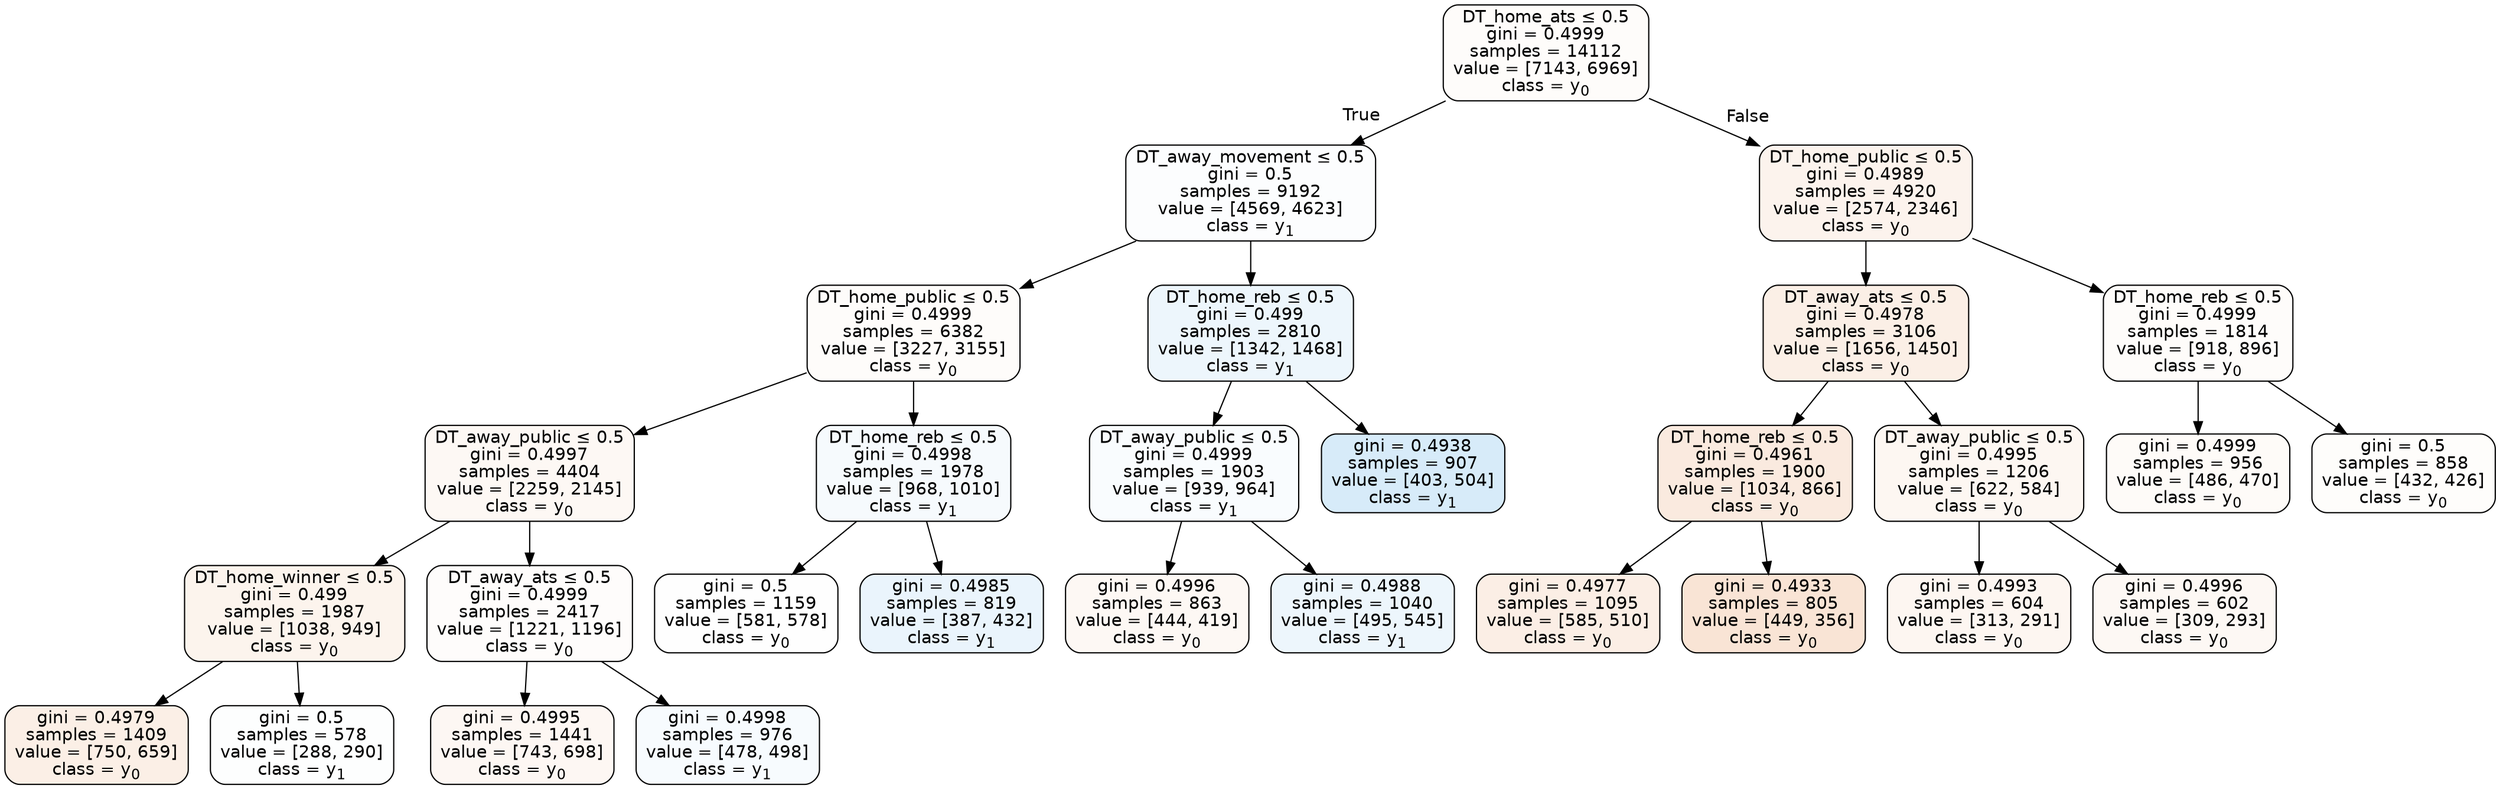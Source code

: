 digraph Tree {
node [shape=box, style="filled, rounded", color="black", fontname=helvetica] ;
edge [fontname=helvetica] ;
0 [label=<DT_home_ats &le; 0.5<br/>gini = 0.4999<br/>samples = 14112<br/>value = [7143, 6969]<br/>class = y<SUB>0</SUB>>, fillcolor="#e5813906"] ;
1 [label=<DT_away_movement &le; 0.5<br/>gini = 0.5<br/>samples = 9192<br/>value = [4569, 4623]<br/>class = y<SUB>1</SUB>>, fillcolor="#399de503"] ;
0 -> 1 [labeldistance=2.5, labelangle=45, headlabel="True"] ;
2 [label=<DT_home_public &le; 0.5<br/>gini = 0.4999<br/>samples = 6382<br/>value = [3227, 3155]<br/>class = y<SUB>0</SUB>>, fillcolor="#e5813906"] ;
1 -> 2 ;
3 [label=<DT_away_public &le; 0.5<br/>gini = 0.4997<br/>samples = 4404<br/>value = [2259, 2145]<br/>class = y<SUB>0</SUB>>, fillcolor="#e581390d"] ;
2 -> 3 ;
4 [label=<DT_home_winner &le; 0.5<br/>gini = 0.499<br/>samples = 1987<br/>value = [1038, 949]<br/>class = y<SUB>0</SUB>>, fillcolor="#e5813916"] ;
3 -> 4 ;
5 [label=<gini = 0.4979<br/>samples = 1409<br/>value = [750, 659]<br/>class = y<SUB>0</SUB>>, fillcolor="#e581391f"] ;
4 -> 5 ;
6 [label=<gini = 0.5<br/>samples = 578<br/>value = [288, 290]<br/>class = y<SUB>1</SUB>>, fillcolor="#399de502"] ;
4 -> 6 ;
7 [label=<DT_away_ats &le; 0.5<br/>gini = 0.4999<br/>samples = 2417<br/>value = [1221, 1196]<br/>class = y<SUB>0</SUB>>, fillcolor="#e5813905"] ;
3 -> 7 ;
8 [label=<gini = 0.4995<br/>samples = 1441<br/>value = [743, 698]<br/>class = y<SUB>0</SUB>>, fillcolor="#e581390f"] ;
7 -> 8 ;
9 [label=<gini = 0.4998<br/>samples = 976<br/>value = [478, 498]<br/>class = y<SUB>1</SUB>>, fillcolor="#399de50a"] ;
7 -> 9 ;
10 [label=<DT_home_reb &le; 0.5<br/>gini = 0.4998<br/>samples = 1978<br/>value = [968, 1010]<br/>class = y<SUB>1</SUB>>, fillcolor="#399de50b"] ;
2 -> 10 ;
11 [label=<gini = 0.5<br/>samples = 1159<br/>value = [581, 578]<br/>class = y<SUB>0</SUB>>, fillcolor="#e5813901"] ;
10 -> 11 ;
12 [label=<gini = 0.4985<br/>samples = 819<br/>value = [387, 432]<br/>class = y<SUB>1</SUB>>, fillcolor="#399de51b"] ;
10 -> 12 ;
13 [label=<DT_home_reb &le; 0.5<br/>gini = 0.499<br/>samples = 2810<br/>value = [1342, 1468]<br/>class = y<SUB>1</SUB>>, fillcolor="#399de516"] ;
1 -> 13 ;
14 [label=<DT_away_public &le; 0.5<br/>gini = 0.4999<br/>samples = 1903<br/>value = [939, 964]<br/>class = y<SUB>1</SUB>>, fillcolor="#399de507"] ;
13 -> 14 ;
15 [label=<gini = 0.4996<br/>samples = 863<br/>value = [444, 419]<br/>class = y<SUB>0</SUB>>, fillcolor="#e581390e"] ;
14 -> 15 ;
16 [label=<gini = 0.4988<br/>samples = 1040<br/>value = [495, 545]<br/>class = y<SUB>1</SUB>>, fillcolor="#399de517"] ;
14 -> 16 ;
17 [label=<gini = 0.4938<br/>samples = 907<br/>value = [403, 504]<br/>class = y<SUB>1</SUB>>, fillcolor="#399de533"] ;
13 -> 17 ;
18 [label=<DT_home_public &le; 0.5<br/>gini = 0.4989<br/>samples = 4920<br/>value = [2574, 2346]<br/>class = y<SUB>0</SUB>>, fillcolor="#e5813917"] ;
0 -> 18 [labeldistance=2.5, labelangle=-45, headlabel="False"] ;
19 [label=<DT_away_ats &le; 0.5<br/>gini = 0.4978<br/>samples = 3106<br/>value = [1656, 1450]<br/>class = y<SUB>0</SUB>>, fillcolor="#e5813920"] ;
18 -> 19 ;
20 [label=<DT_home_reb &le; 0.5<br/>gini = 0.4961<br/>samples = 1900<br/>value = [1034, 866]<br/>class = y<SUB>0</SUB>>, fillcolor="#e5813929"] ;
19 -> 20 ;
21 [label=<gini = 0.4977<br/>samples = 1095<br/>value = [585, 510]<br/>class = y<SUB>0</SUB>>, fillcolor="#e5813921"] ;
20 -> 21 ;
22 [label=<gini = 0.4933<br/>samples = 805<br/>value = [449, 356]<br/>class = y<SUB>0</SUB>>, fillcolor="#e5813935"] ;
20 -> 22 ;
23 [label=<DT_away_public &le; 0.5<br/>gini = 0.4995<br/>samples = 1206<br/>value = [622, 584]<br/>class = y<SUB>0</SUB>>, fillcolor="#e5813910"] ;
19 -> 23 ;
24 [label=<gini = 0.4993<br/>samples = 604<br/>value = [313, 291]<br/>class = y<SUB>0</SUB>>, fillcolor="#e5813912"] ;
23 -> 24 ;
25 [label=<gini = 0.4996<br/>samples = 602<br/>value = [309, 293]<br/>class = y<SUB>0</SUB>>, fillcolor="#e581390d"] ;
23 -> 25 ;
26 [label=<DT_home_reb &le; 0.5<br/>gini = 0.4999<br/>samples = 1814<br/>value = [918, 896]<br/>class = y<SUB>0</SUB>>, fillcolor="#e5813906"] ;
18 -> 26 ;
27 [label=<gini = 0.4999<br/>samples = 956<br/>value = [486, 470]<br/>class = y<SUB>0</SUB>>, fillcolor="#e5813908"] ;
26 -> 27 ;
28 [label=<gini = 0.5<br/>samples = 858<br/>value = [432, 426]<br/>class = y<SUB>0</SUB>>, fillcolor="#e5813904"] ;
26 -> 28 ;
}